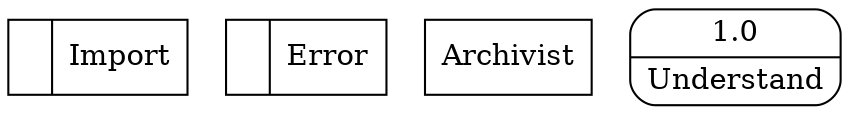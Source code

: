 digraph dfd2{ 
node[shape=record]
200 [label="<f0>  |<f1> Import " ];
201 [label="<f0>  |<f1> Error " ];
202 [label="Archivist" shape=box];
203 [label="{<f0> 1.0|<f1> Understand }" shape=Mrecord];
}